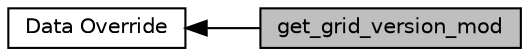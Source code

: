 digraph "get_grid_version_mod"
{
  edge [fontname="Helvetica",fontsize="10",labelfontname="Helvetica",labelfontsize="10"];
  node [fontname="Helvetica",fontsize="10",shape=box];
  rankdir=LR;
  Node1 [label="get_grid_version_mod",height=0.2,width=0.4,color="black", fillcolor="grey75", style="filled", fontcolor="black",tooltip="get_grid implementations and helper routines for data_override_mod"];
  Node2 [label="Data Override",height=0.2,width=0.4,color="black", fillcolor="white", style="filled",URL="$group__data__override.html",tooltip="Modules and associated files in the data_override directory."];
  Node2->Node1 [shape=plaintext, dir="back", style="solid"];
}
